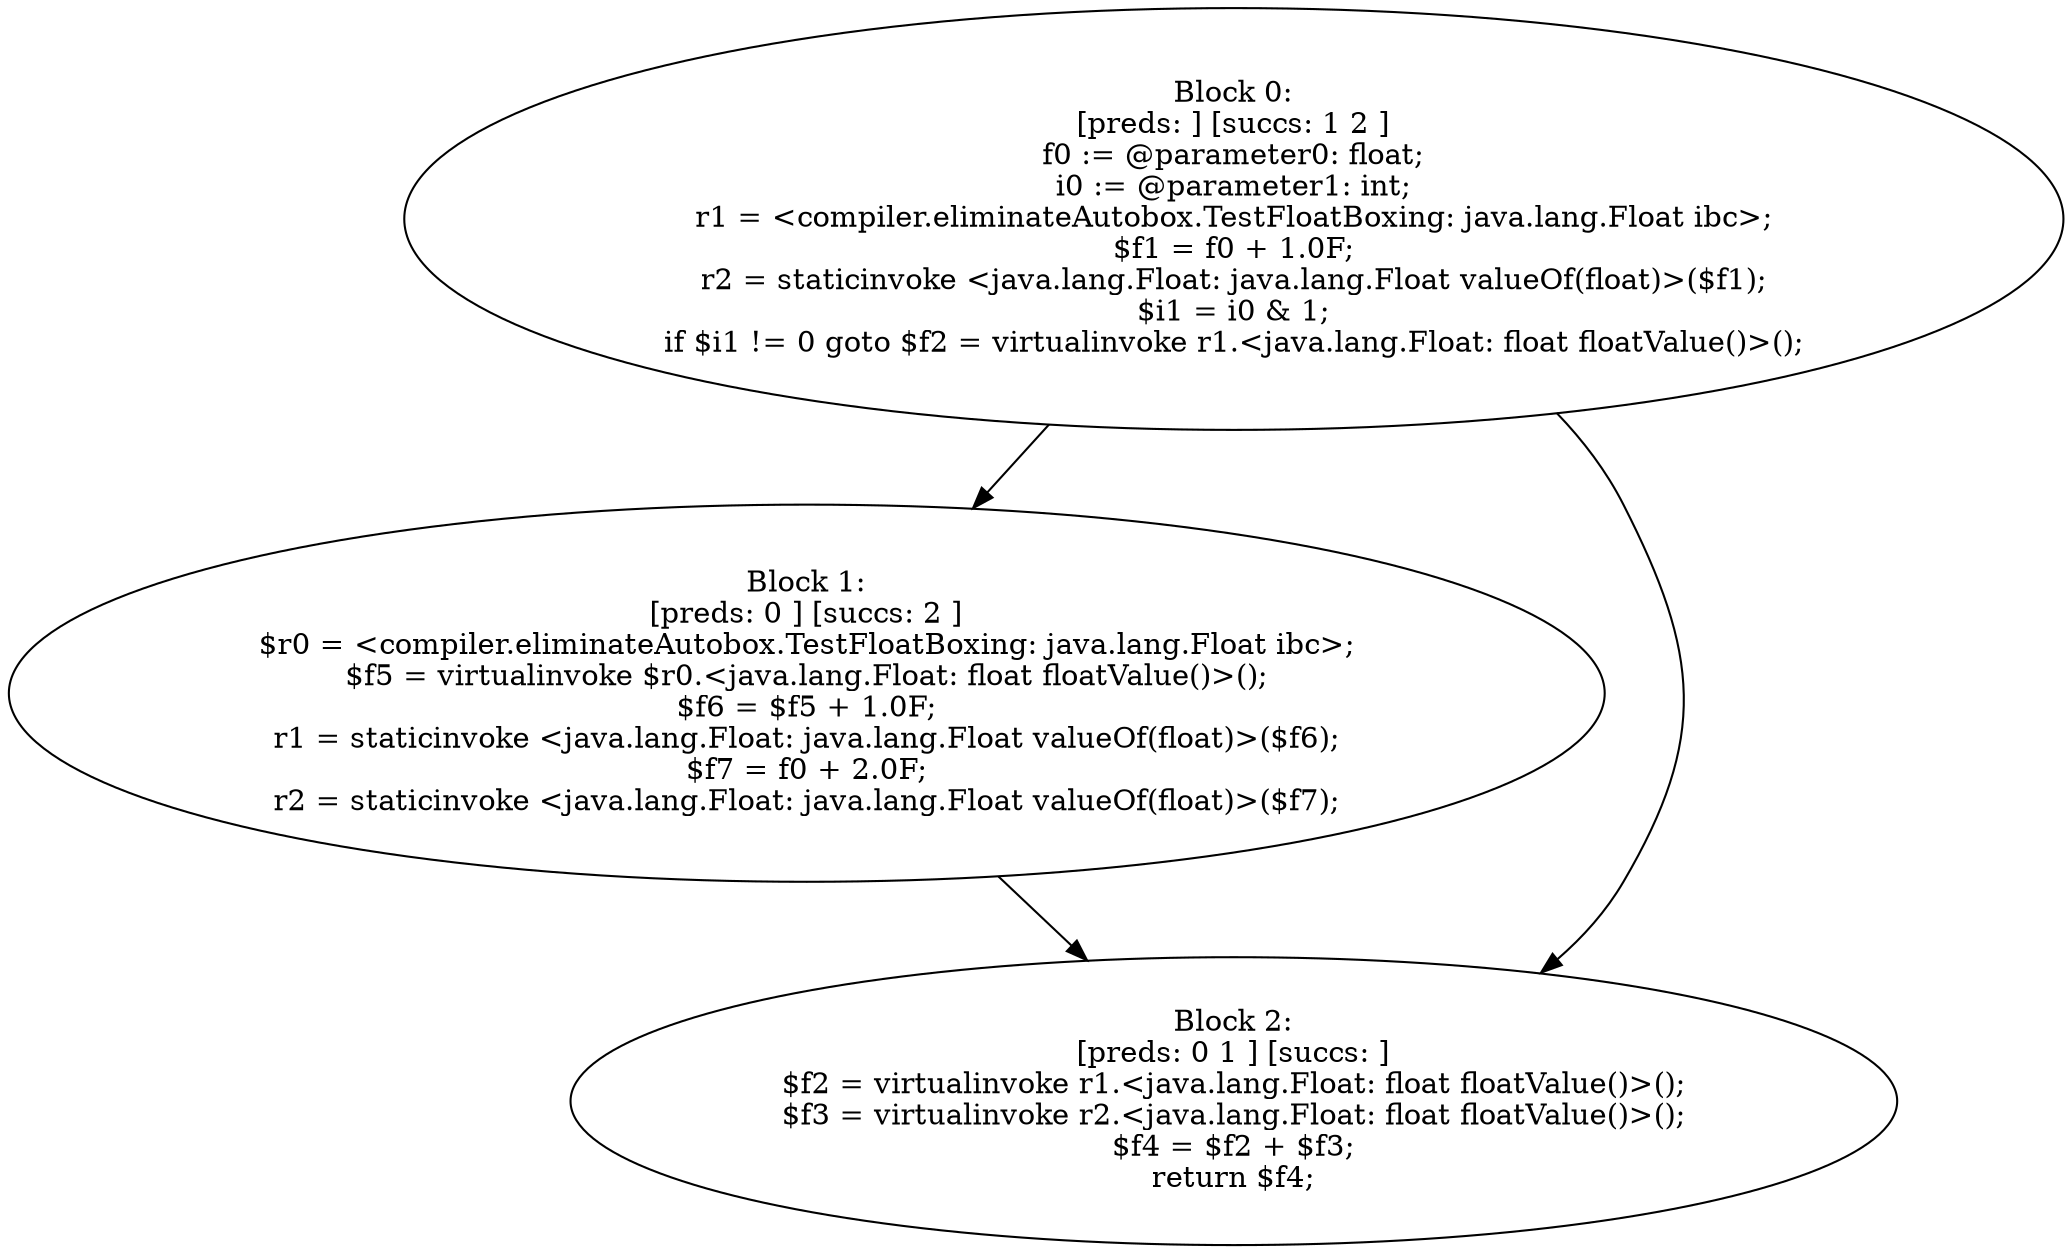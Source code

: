 digraph "unitGraph" {
    "Block 0:
[preds: ] [succs: 1 2 ]
f0 := @parameter0: float;
i0 := @parameter1: int;
r1 = <compiler.eliminateAutobox.TestFloatBoxing: java.lang.Float ibc>;
$f1 = f0 + 1.0F;
r2 = staticinvoke <java.lang.Float: java.lang.Float valueOf(float)>($f1);
$i1 = i0 & 1;
if $i1 != 0 goto $f2 = virtualinvoke r1.<java.lang.Float: float floatValue()>();
"
    "Block 1:
[preds: 0 ] [succs: 2 ]
$r0 = <compiler.eliminateAutobox.TestFloatBoxing: java.lang.Float ibc>;
$f5 = virtualinvoke $r0.<java.lang.Float: float floatValue()>();
$f6 = $f5 + 1.0F;
r1 = staticinvoke <java.lang.Float: java.lang.Float valueOf(float)>($f6);
$f7 = f0 + 2.0F;
r2 = staticinvoke <java.lang.Float: java.lang.Float valueOf(float)>($f7);
"
    "Block 2:
[preds: 0 1 ] [succs: ]
$f2 = virtualinvoke r1.<java.lang.Float: float floatValue()>();
$f3 = virtualinvoke r2.<java.lang.Float: float floatValue()>();
$f4 = $f2 + $f3;
return $f4;
"
    "Block 0:
[preds: ] [succs: 1 2 ]
f0 := @parameter0: float;
i0 := @parameter1: int;
r1 = <compiler.eliminateAutobox.TestFloatBoxing: java.lang.Float ibc>;
$f1 = f0 + 1.0F;
r2 = staticinvoke <java.lang.Float: java.lang.Float valueOf(float)>($f1);
$i1 = i0 & 1;
if $i1 != 0 goto $f2 = virtualinvoke r1.<java.lang.Float: float floatValue()>();
"->"Block 1:
[preds: 0 ] [succs: 2 ]
$r0 = <compiler.eliminateAutobox.TestFloatBoxing: java.lang.Float ibc>;
$f5 = virtualinvoke $r0.<java.lang.Float: float floatValue()>();
$f6 = $f5 + 1.0F;
r1 = staticinvoke <java.lang.Float: java.lang.Float valueOf(float)>($f6);
$f7 = f0 + 2.0F;
r2 = staticinvoke <java.lang.Float: java.lang.Float valueOf(float)>($f7);
";
    "Block 0:
[preds: ] [succs: 1 2 ]
f0 := @parameter0: float;
i0 := @parameter1: int;
r1 = <compiler.eliminateAutobox.TestFloatBoxing: java.lang.Float ibc>;
$f1 = f0 + 1.0F;
r2 = staticinvoke <java.lang.Float: java.lang.Float valueOf(float)>($f1);
$i1 = i0 & 1;
if $i1 != 0 goto $f2 = virtualinvoke r1.<java.lang.Float: float floatValue()>();
"->"Block 2:
[preds: 0 1 ] [succs: ]
$f2 = virtualinvoke r1.<java.lang.Float: float floatValue()>();
$f3 = virtualinvoke r2.<java.lang.Float: float floatValue()>();
$f4 = $f2 + $f3;
return $f4;
";
    "Block 1:
[preds: 0 ] [succs: 2 ]
$r0 = <compiler.eliminateAutobox.TestFloatBoxing: java.lang.Float ibc>;
$f5 = virtualinvoke $r0.<java.lang.Float: float floatValue()>();
$f6 = $f5 + 1.0F;
r1 = staticinvoke <java.lang.Float: java.lang.Float valueOf(float)>($f6);
$f7 = f0 + 2.0F;
r2 = staticinvoke <java.lang.Float: java.lang.Float valueOf(float)>($f7);
"->"Block 2:
[preds: 0 1 ] [succs: ]
$f2 = virtualinvoke r1.<java.lang.Float: float floatValue()>();
$f3 = virtualinvoke r2.<java.lang.Float: float floatValue()>();
$f4 = $f2 + $f3;
return $f4;
";
}
